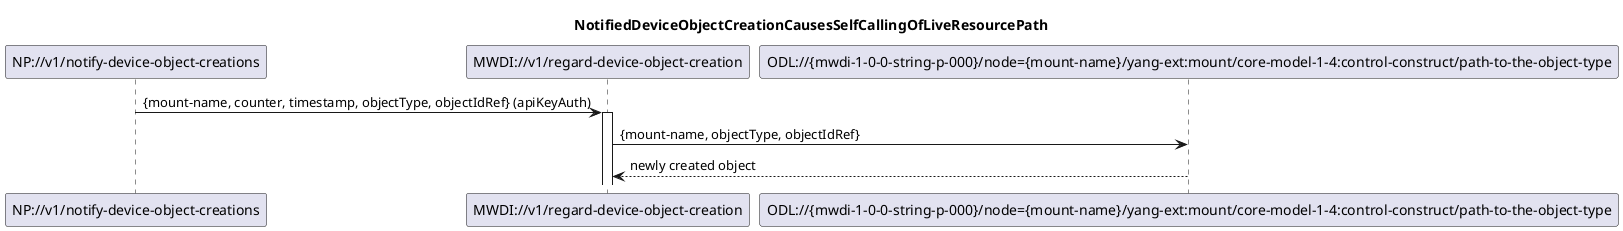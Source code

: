 @startuml 024_NotificationBasedObjectCreation
skinparam responseMessageBelowArrow true

title NotifiedDeviceObjectCreationCausesSelfCallingOfLiveResourcePath

participant "NP://v1/notify-device-object-creations" as subscription
participant "MWDI://v1/regard-device-object-creation" as regardObjectCreation
participant "ODL://{mwdi-1-0-0-string-p-000}/node={mount-name}/yang-ext:mount/core-model-1-4:control-construct/path-to-the-object-type" as odlCreatedObject

subscription -> regardObjectCreation: {mount-name, counter, timestamp, objectType, objectIdRef} (apiKeyAuth)
activate regardObjectCreation

regardObjectCreation -> odlCreatedObject: {mount-name, objectType, objectIdRef}
odlCreatedObject --> regardObjectCreation: newly created object

@enduml